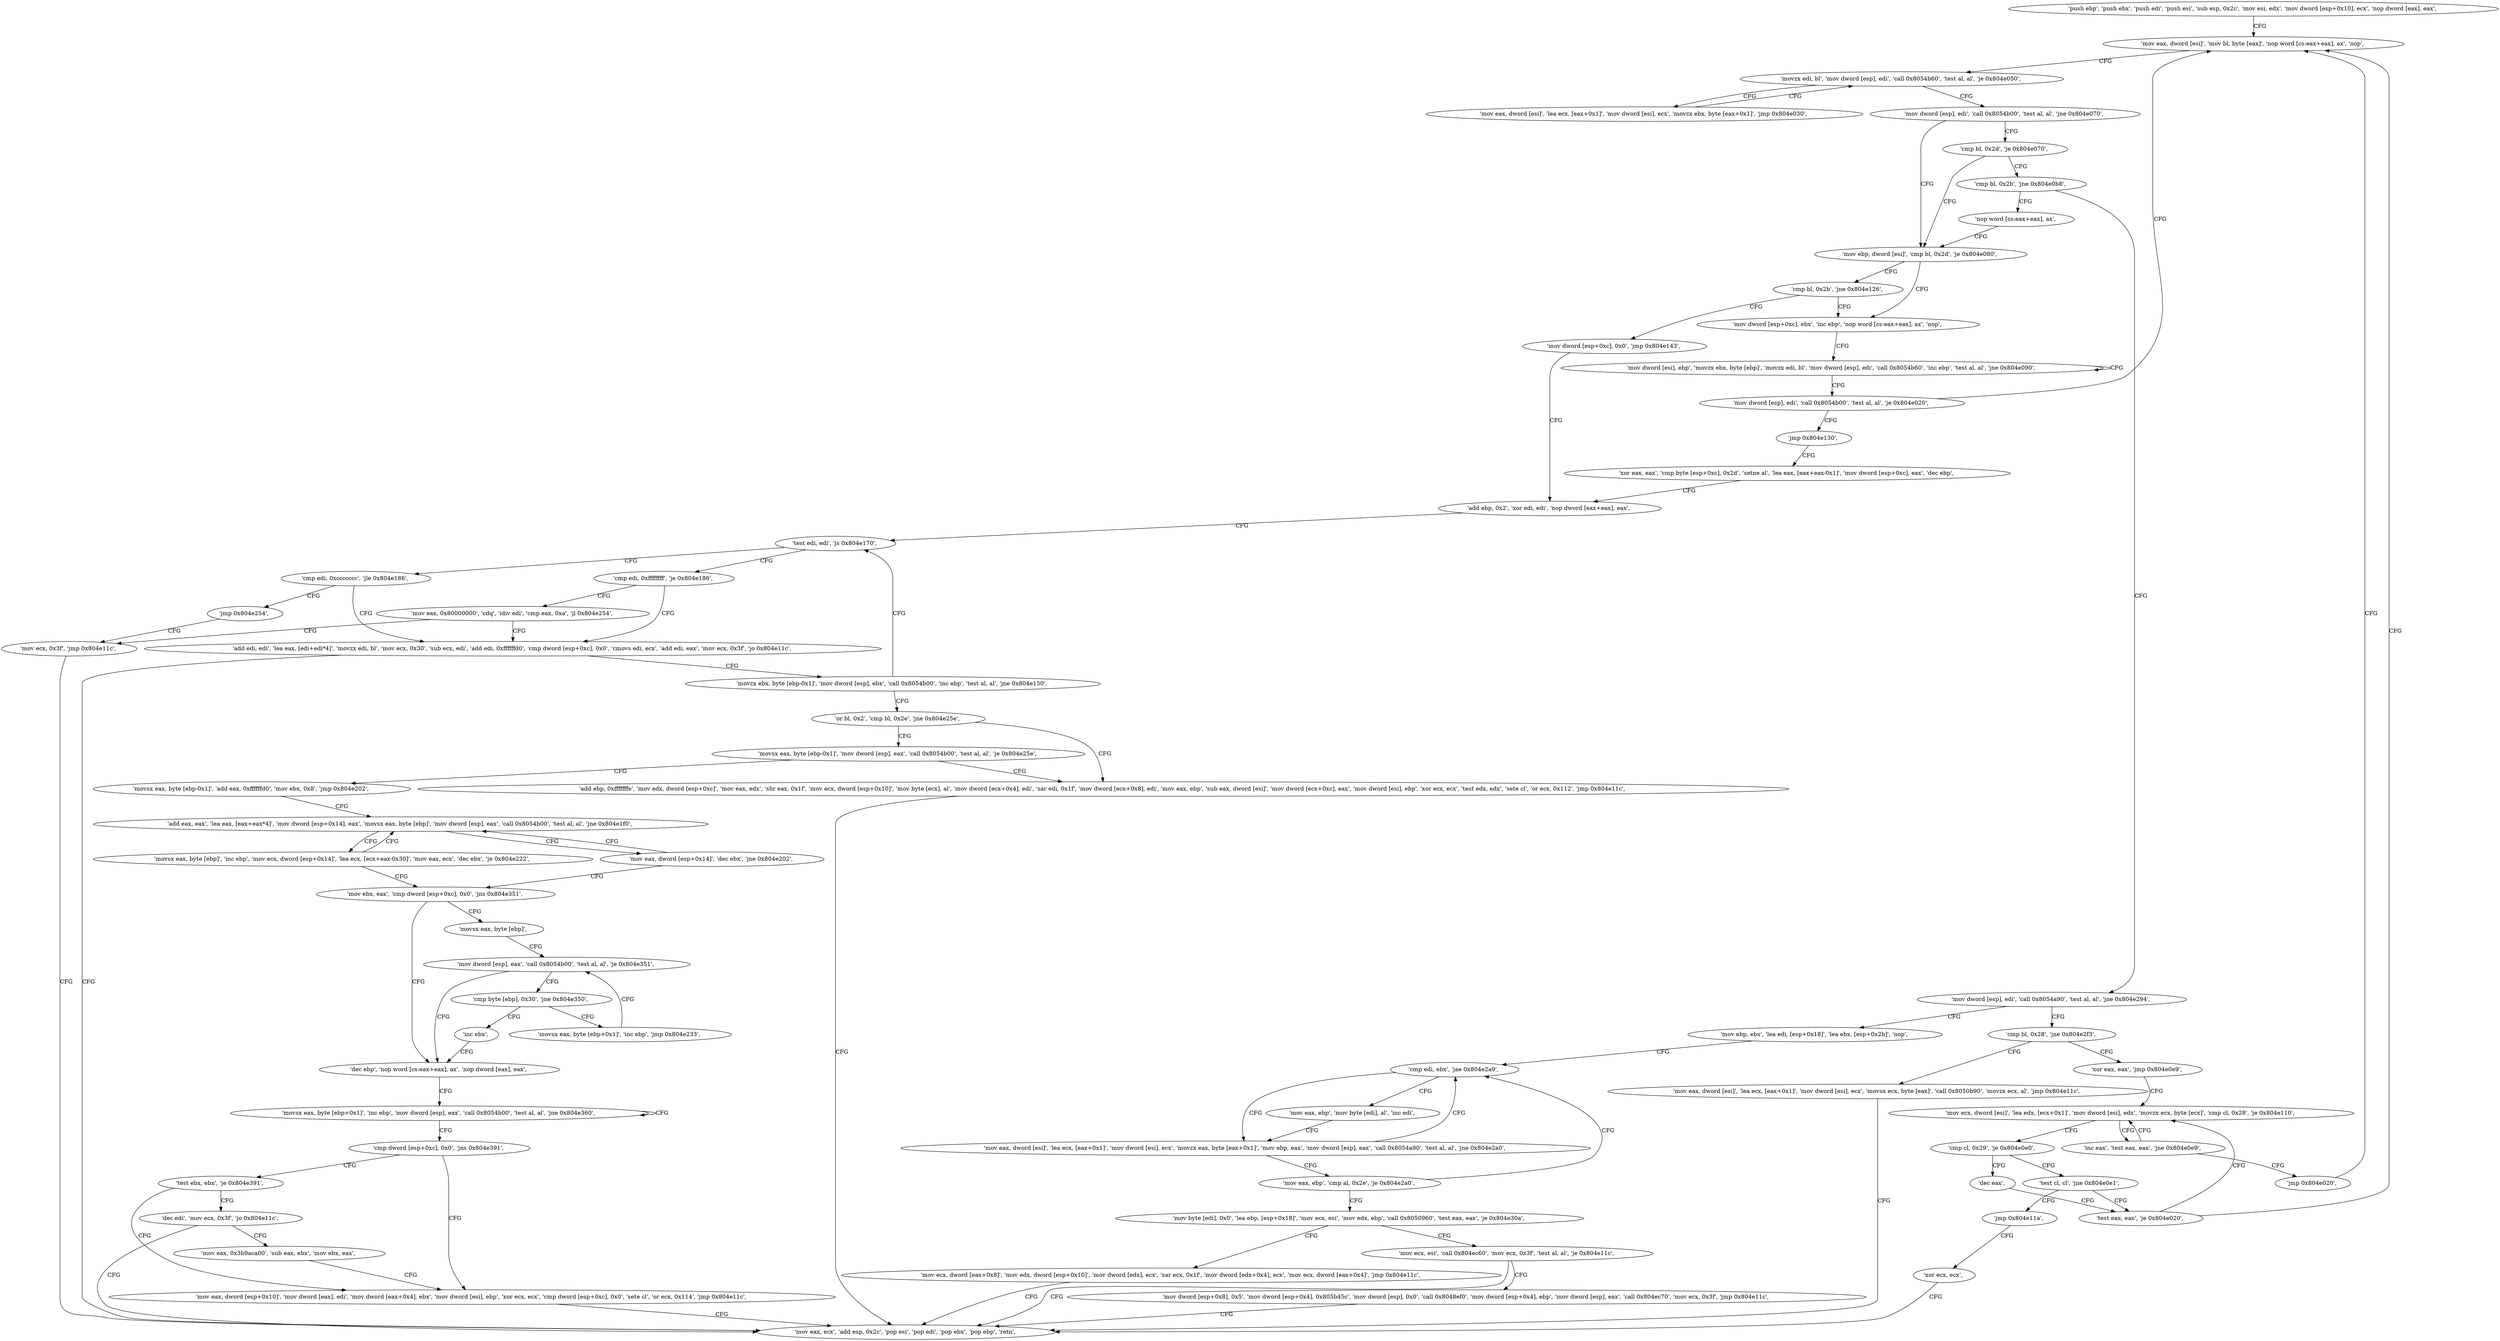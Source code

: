 digraph "func" {
"134537232" [label = "'push ebp', 'push ebx', 'push edi', 'push esi', 'sub esp, 0x2c', 'mov esi, edx', 'mov dword [esp+0x10], ecx', 'nop dword [eax], eax', " ]
"134537248" [label = "'mov eax, dword [esi]', 'mov bl, byte [eax]', 'nop word [cs:eax+eax], ax', 'nop', " ]
"134537296" [label = "'mov dword [esp], edi', 'call 0x8054b00', 'test al, al', 'jne 0x804e070', " ]
"134537328" [label = "'mov ebp, dword [esi]', 'cmp bl, 0x2d', 'je 0x804e080', " ]
"134537308" [label = "'cmp bl, 0x2d', 'je 0x804e070', " ]
"134537279" [label = "'mov eax, dword [esi]', 'lea ecx, [eax+0x1]', 'mov dword [esi], ecx', 'movzx ebx, byte [eax+0x1]', 'jmp 0x804e030', " ]
"134537264" [label = "'movzx edi, bl', 'mov dword [esp], edi', 'call 0x8054b60', 'test al, al', 'je 0x804e050', " ]
"134537344" [label = "'mov dword [esp+0xc], ebx', 'inc ebp', 'nop word [cs:eax+eax], ax', 'nop', " ]
"134537335" [label = "'cmp bl, 0x2b', 'jne 0x804e126', " ]
"134537313" [label = "'cmp bl, 0x2b', 'jne 0x804e0b8', " ]
"134537360" [label = "'mov dword [esi], ebp', 'movzx ebx, byte [ebp]', 'movzx edi, bl', 'mov dword [esp], edi', 'call 0x8054b60', 'inc ebp', 'test al, al', 'jne 0x804e090', " ]
"134537510" [label = "'mov dword [esp+0xc], 0x0', 'jmp 0x804e143', " ]
"134537400" [label = "'mov dword [esp], edi', 'call 0x8054a90', 'test al, al', 'jne 0x804e294', " ]
"134537318" [label = "'nop word [cs:eax+eax], ax', " ]
"134537382" [label = "'mov dword [esp], edi', 'call 0x8054b00', 'test al, al', 'je 0x804e020', " ]
"134537398" [label = "'jmp 0x804e130', " ]
"134537539" [label = "'add ebp, 0x2', 'xor edi, edi', 'nop dword [eax+eax], eax', " ]
"134537876" [label = "'mov ebp, ebx', 'lea edi, [esp+0x18]', 'lea ebx, [esp+0x2b]', 'nop', " ]
"134537416" [label = "'cmp bl, 0x28', 'jne 0x804e2f3', " ]
"134537520" [label = "'xor eax, eax', 'cmp byte [esp+0xc], 0x2d', 'setne al', 'lea eax, [eax+eax-0x1]', 'mov dword [esp+0xc], eax', 'dec ebp', " ]
"134537552" [label = "'test edi, edi', 'js 0x804e170', " ]
"134537888" [label = "'cmp edi, ebx', 'jae 0x804e2a9', " ]
"134537971" [label = "'mov eax, dword [esi]', 'lea ecx, [eax+0x1]', 'mov dword [esi], ecx', 'movsx ecx, byte [eax]', 'call 0x8050b90', 'movzx ecx, al', 'jmp 0x804e11c', " ]
"134537425" [label = "'xor eax, eax', 'jmp 0x804e0e9', " ]
"134537584" [label = "'cmp edi, 0xffffffff', 'je 0x804e186', " ]
"134537606" [label = "'add edi, edi', 'lea eax, [edi+edi*4]', 'movzx edi, bl', 'mov ecx, 0x30', 'sub ecx, edi', 'add edi, 0xffffffd0', 'cmp dword [esp+0xc], 0x0', 'cmovs edi, ecx', 'add edi, eax', 'mov ecx, 0x3f', 'jo 0x804e11c', " ]
"134537589" [label = "'mov eax, 0x80000000', 'cdq', 'idiv edi', 'cmp eax, 0xa', 'jl 0x804e254', " ]
"134537556" [label = "'cmp edi, 0xccccccc', 'jle 0x804e186', " ]
"134537564" [label = "'jmp 0x804e254', " ]
"134537897" [label = "'mov eax, dword [esi]', 'lea ecx, [eax+0x1]', 'mov dword [esi], ecx', 'movzx eax, byte [eax+0x1]', 'mov ebp, eax', 'mov dword [esp], eax', 'call 0x8054a90', 'test al, al', 'jne 0x804e2a0', " ]
"134537922" [label = "'mov eax, ebp', 'cmp al, 0x2e', 'je 0x804e2a0', " ]
"134537892" [label = "'mov eax, ebp', 'mov byte [edi], al', 'inc edi', " ]
"134537500" [label = "'mov eax, ecx', 'add esp, 0x2c', 'pop esi', 'pop edi', 'pop ebx', 'pop ebp', 'retn', " ]
"134537449" [label = "'mov ecx, dword [esi]', 'lea edx, [ecx+0x1]', 'mov dword [esi], edx', 'movzx ecx, byte [ecx]', 'cmp cl, 0x28', 'je 0x804e110', " ]
"134537645" [label = "'movzx ebx, byte [ebp-0x1]', 'mov dword [esp], ebx', 'call 0x8054b00', 'inc ebp', 'test al, al', 'jne 0x804e150', " ]
"134537812" [label = "'mov ecx, 0x3f', 'jmp 0x804e11c', " ]
"134537928" [label = "'mov byte [edi], 0x0', 'lea ebp, [esp+0x18]', 'mov ecx, esi', 'mov edx, ebp', 'call 0x8050960', 'test eax, eax', 'je 0x804e30a', " ]
"134537488" [label = "'inc eax', 'test eax, eax', 'jne 0x804e0e9', " ]
"134537464" [label = "'cmp cl, 0x29', 'je 0x804e0e0', " ]
"134537662" [label = "'or bl, 0x2', 'cmp bl, 0x2e', 'jne 0x804e25e', " ]
"134537994" [label = "'mov ecx, esi', 'call 0x804ec60', 'mov ecx, 0x3f', 'test al, al', 'je 0x804e11c', " ]
"134537948" [label = "'mov ecx, dword [eax+0x8]', 'mov edx, dword [esp+0x10]', 'mov dword [edx], ecx', 'sar ecx, 0x1f', 'mov dword [edx+0x4], ecx', 'mov ecx, dword [eax+0x4]', 'jmp 0x804e11c', " ]
"134537493" [label = "'jmp 0x804e020', " ]
"134537440" [label = "'dec eax', " ]
"134537469" [label = "'test cl, cl', 'jne 0x804e0e1', " ]
"134537822" [label = "'add ebp, 0xfffffffe', 'mov edx, dword [esp+0xc]', 'mov eax, edx', 'shr eax, 0x1f', 'mov ecx, dword [esp+0x10]', 'mov byte [ecx], al', 'mov dword [ecx+0x4], edi', 'sar edi, 0x1f', 'mov dword [ecx+0x8], edi', 'mov eax, ebp', 'sub eax, dword [esi]', 'mov dword [ecx+0xc], eax', 'mov dword [esi], ebp', 'xor ecx, ecx', 'test edx, edx', 'sete cl', 'or ecx, 0x112', 'jmp 0x804e11c', " ]
"134537674" [label = "'movsx eax, byte [ebp-0x1]', 'mov dword [esp], eax', 'call 0x8054b00', 'test al, al', 'je 0x804e25e', " ]
"134538014" [label = "'mov dword [esp+0x8], 0x5', 'mov dword [esp+0x4], 0x805b45c', 'mov dword [esp], 0x0', 'call 0x8048ef0', 'mov dword [esp+0x4], ebp', 'mov dword [esp], eax', 'call 0x804ec70', 'mov ecx, 0x3f', 'jmp 0x804e11c', " ]
"134537441" [label = "'test eax, eax', 'je 0x804e020', " ]
"134537473" [label = "'jmp 0x804e11a', " ]
"134537694" [label = "'movsx eax, byte [ebp-0x1]', 'add eax, 0xffffffd0', 'mov ebx, 0x8', 'jmp 0x804e202', " ]
"134537498" [label = "'xor ecx, ecx', " ]
"134537730" [label = "'add eax, eax', 'lea eax, [eax+eax*4]', 'mov dword [esp+0x14], eax', 'movsx eax, byte [ebp]', 'mov dword [esp], eax', 'call 0x8054b00', 'test al, al', 'jne 0x804e1f0', " ]
"134537712" [label = "'movsx eax, byte [ebp]', 'inc ebp', 'mov ecx, dword [esp+0x14]', 'lea ecx, [ecx+eax-0x30]', 'mov eax, ecx', 'dec ebx', 'je 0x804e222', " ]
"134537755" [label = "'mov eax, dword [esp+0x14]', 'dec ebx', 'jne 0x804e202', " ]
"134537762" [label = "'mov ebx, eax', 'cmp dword [esp+0xc], 0x0', 'jns 0x804e351', " ]
"134538065" [label = "'dec ebp', 'nop word [cs:eax+eax], ax', 'nop dword [eax], eax', " ]
"134537775" [label = "'movsx eax, byte [ebp]', " ]
"134538080" [label = "'movsx eax, byte [ebp+0x1]', 'inc ebp', 'mov dword [esp], eax', 'call 0x8054b00', 'test al, al', 'jne 0x804e360', " ]
"134537779" [label = "'mov dword [esp], eax', 'call 0x8054b00', 'test al, al', 'je 0x804e351', " ]
"134538097" [label = "'cmp dword [esp+0xc], 0x0', 'jns 0x804e391', " ]
"134538129" [label = "'mov eax, dword [esp+0x10]', 'mov dword [eax], edi', 'mov dword [eax+0x4], ebx', 'mov dword [esi], ebp', 'xor ecx, ecx', 'cmp dword [esp+0xc], 0x0', 'sete cl', 'or ecx, 0x114', 'jmp 0x804e11c', " ]
"134538104" [label = "'test ebx, ebx', 'je 0x804e391', " ]
"134537795" [label = "'cmp byte [ebp], 0x30', 'jne 0x804e350', " ]
"134538064" [label = "'inc ebx', " ]
"134537805" [label = "'movsx eax, byte [ebp+0x1]', 'inc ebp', 'jmp 0x804e233', " ]
"134538108" [label = "'dec edi', 'mov ecx, 0x3f', 'jo 0x804e11c', " ]
"134538120" [label = "'mov eax, 0x3b9aca00', 'sub eax, ebx', 'mov ebx, eax', " ]
"134537232" -> "134537248" [ label = "CFG" ]
"134537248" -> "134537264" [ label = "CFG" ]
"134537296" -> "134537328" [ label = "CFG" ]
"134537296" -> "134537308" [ label = "CFG" ]
"134537328" -> "134537344" [ label = "CFG" ]
"134537328" -> "134537335" [ label = "CFG" ]
"134537308" -> "134537328" [ label = "CFG" ]
"134537308" -> "134537313" [ label = "CFG" ]
"134537279" -> "134537264" [ label = "CFG" ]
"134537264" -> "134537296" [ label = "CFG" ]
"134537264" -> "134537279" [ label = "CFG" ]
"134537344" -> "134537360" [ label = "CFG" ]
"134537335" -> "134537510" [ label = "CFG" ]
"134537335" -> "134537344" [ label = "CFG" ]
"134537313" -> "134537400" [ label = "CFG" ]
"134537313" -> "134537318" [ label = "CFG" ]
"134537360" -> "134537360" [ label = "CFG" ]
"134537360" -> "134537382" [ label = "CFG" ]
"134537510" -> "134537539" [ label = "CFG" ]
"134537400" -> "134537876" [ label = "CFG" ]
"134537400" -> "134537416" [ label = "CFG" ]
"134537318" -> "134537328" [ label = "CFG" ]
"134537382" -> "134537248" [ label = "CFG" ]
"134537382" -> "134537398" [ label = "CFG" ]
"134537398" -> "134537520" [ label = "CFG" ]
"134537539" -> "134537552" [ label = "CFG" ]
"134537876" -> "134537888" [ label = "CFG" ]
"134537416" -> "134537971" [ label = "CFG" ]
"134537416" -> "134537425" [ label = "CFG" ]
"134537520" -> "134537539" [ label = "CFG" ]
"134537552" -> "134537584" [ label = "CFG" ]
"134537552" -> "134537556" [ label = "CFG" ]
"134537888" -> "134537897" [ label = "CFG" ]
"134537888" -> "134537892" [ label = "CFG" ]
"134537971" -> "134537500" [ label = "CFG" ]
"134537425" -> "134537449" [ label = "CFG" ]
"134537584" -> "134537606" [ label = "CFG" ]
"134537584" -> "134537589" [ label = "CFG" ]
"134537606" -> "134537500" [ label = "CFG" ]
"134537606" -> "134537645" [ label = "CFG" ]
"134537589" -> "134537812" [ label = "CFG" ]
"134537589" -> "134537606" [ label = "CFG" ]
"134537556" -> "134537606" [ label = "CFG" ]
"134537556" -> "134537564" [ label = "CFG" ]
"134537564" -> "134537812" [ label = "CFG" ]
"134537897" -> "134537888" [ label = "CFG" ]
"134537897" -> "134537922" [ label = "CFG" ]
"134537922" -> "134537888" [ label = "CFG" ]
"134537922" -> "134537928" [ label = "CFG" ]
"134537892" -> "134537897" [ label = "CFG" ]
"134537449" -> "134537488" [ label = "CFG" ]
"134537449" -> "134537464" [ label = "CFG" ]
"134537645" -> "134537552" [ label = "CFG" ]
"134537645" -> "134537662" [ label = "CFG" ]
"134537812" -> "134537500" [ label = "CFG" ]
"134537928" -> "134537994" [ label = "CFG" ]
"134537928" -> "134537948" [ label = "CFG" ]
"134537488" -> "134537449" [ label = "CFG" ]
"134537488" -> "134537493" [ label = "CFG" ]
"134537464" -> "134537440" [ label = "CFG" ]
"134537464" -> "134537469" [ label = "CFG" ]
"134537662" -> "134537822" [ label = "CFG" ]
"134537662" -> "134537674" [ label = "CFG" ]
"134537994" -> "134537500" [ label = "CFG" ]
"134537994" -> "134538014" [ label = "CFG" ]
"134537948" -> "134537500" [ label = "CFG" ]
"134537493" -> "134537248" [ label = "CFG" ]
"134537440" -> "134537441" [ label = "CFG" ]
"134537469" -> "134537441" [ label = "CFG" ]
"134537469" -> "134537473" [ label = "CFG" ]
"134537822" -> "134537500" [ label = "CFG" ]
"134537674" -> "134537822" [ label = "CFG" ]
"134537674" -> "134537694" [ label = "CFG" ]
"134538014" -> "134537500" [ label = "CFG" ]
"134537441" -> "134537248" [ label = "CFG" ]
"134537441" -> "134537449" [ label = "CFG" ]
"134537473" -> "134537498" [ label = "CFG" ]
"134537694" -> "134537730" [ label = "CFG" ]
"134537498" -> "134537500" [ label = "CFG" ]
"134537730" -> "134537712" [ label = "CFG" ]
"134537730" -> "134537755" [ label = "CFG" ]
"134537712" -> "134537762" [ label = "CFG" ]
"134537712" -> "134537730" [ label = "CFG" ]
"134537755" -> "134537730" [ label = "CFG" ]
"134537755" -> "134537762" [ label = "CFG" ]
"134537762" -> "134538065" [ label = "CFG" ]
"134537762" -> "134537775" [ label = "CFG" ]
"134538065" -> "134538080" [ label = "CFG" ]
"134537775" -> "134537779" [ label = "CFG" ]
"134538080" -> "134538080" [ label = "CFG" ]
"134538080" -> "134538097" [ label = "CFG" ]
"134537779" -> "134538065" [ label = "CFG" ]
"134537779" -> "134537795" [ label = "CFG" ]
"134538097" -> "134538129" [ label = "CFG" ]
"134538097" -> "134538104" [ label = "CFG" ]
"134538129" -> "134537500" [ label = "CFG" ]
"134538104" -> "134538129" [ label = "CFG" ]
"134538104" -> "134538108" [ label = "CFG" ]
"134537795" -> "134538064" [ label = "CFG" ]
"134537795" -> "134537805" [ label = "CFG" ]
"134538064" -> "134538065" [ label = "CFG" ]
"134537805" -> "134537779" [ label = "CFG" ]
"134538108" -> "134537500" [ label = "CFG" ]
"134538108" -> "134538120" [ label = "CFG" ]
"134538120" -> "134538129" [ label = "CFG" ]
}
